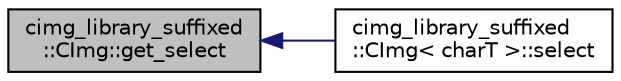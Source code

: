 digraph "cimg_library_suffixed::CImg::get_select"
{
  edge [fontname="Helvetica",fontsize="10",labelfontname="Helvetica",labelfontsize="10"];
  node [fontname="Helvetica",fontsize="10",shape=record];
  rankdir="LR";
  Node1 [label="cimg_library_suffixed\l::CImg::get_select",height=0.2,width=0.4,color="black", fillcolor="grey75", style="filled" fontcolor="black"];
  Node1 -> Node2 [dir="back",color="midnightblue",fontsize="10",style="solid",fontname="Helvetica"];
  Node2 [label="cimg_library_suffixed\l::CImg\< charT \>::select",height=0.2,width=0.4,color="black", fillcolor="white", style="filled",URL="$structcimg__library__suffixed_1_1_c_img.html#ae57ded1e303e2ec220a35e0591338064",tooltip="Launch simple interface to select a shape from an image."];
}
